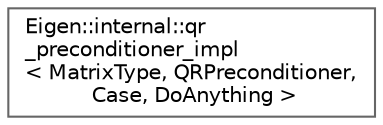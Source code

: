 digraph "Graphical Class Hierarchy"
{
 // LATEX_PDF_SIZE
  bgcolor="transparent";
  edge [fontname=Helvetica,fontsize=10,labelfontname=Helvetica,labelfontsize=10];
  node [fontname=Helvetica,fontsize=10,shape=box,height=0.2,width=0.4];
  rankdir="LR";
  Node0 [id="Node000000",label="Eigen::internal::qr\l_preconditioner_impl\l\< MatrixType, QRPreconditioner,\l Case, DoAnything \>",height=0.2,width=0.4,color="grey40", fillcolor="white", style="filled",URL="$structEigen_1_1internal_1_1qr__preconditioner__impl.html",tooltip=" "];
}
